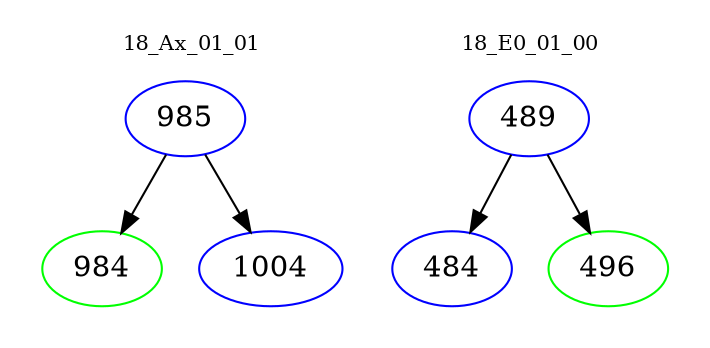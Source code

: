 digraph{
subgraph cluster_0 {
color = white
label = "18_Ax_01_01";
fontsize=10;
T0_985 [label="985", color="blue"]
T0_985 -> T0_984 [color="black"]
T0_984 [label="984", color="green"]
T0_985 -> T0_1004 [color="black"]
T0_1004 [label="1004", color="blue"]
}
subgraph cluster_1 {
color = white
label = "18_E0_01_00";
fontsize=10;
T1_489 [label="489", color="blue"]
T1_489 -> T1_484 [color="black"]
T1_484 [label="484", color="blue"]
T1_489 -> T1_496 [color="black"]
T1_496 [label="496", color="green"]
}
}
